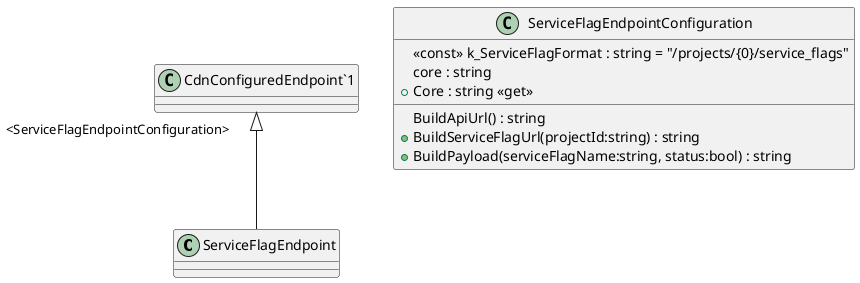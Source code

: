@startuml
class ServiceFlagEndpoint {
}
class ServiceFlagEndpointConfiguration {
    <<const>> k_ServiceFlagFormat : string = "/projects/{0&#125;/service_flags"
    core : string
    + Core : string <<get>>
    BuildApiUrl() : string
    + BuildServiceFlagUrl(projectId:string) : string
    + BuildPayload(serviceFlagName:string, status:bool) : string
}
"CdnConfiguredEndpoint`1" "<ServiceFlagEndpointConfiguration>" <|-- ServiceFlagEndpoint
@enduml

